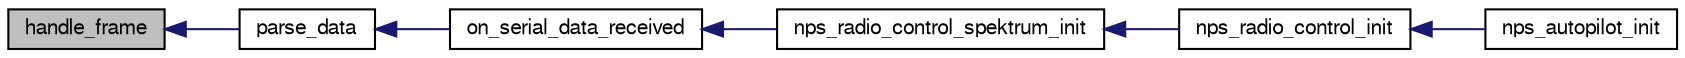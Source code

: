 digraph "handle_frame"
{
  edge [fontname="FreeSans",fontsize="10",labelfontname="FreeSans",labelfontsize="10"];
  node [fontname="FreeSans",fontsize="10",shape=record];
  rankdir="LR";
  Node1 [label="handle_frame",height=0.2,width=0.4,color="black", fillcolor="grey75", style="filled", fontcolor="black"];
  Node1 -> Node2 [dir="back",color="midnightblue",fontsize="10",style="solid",fontname="FreeSans"];
  Node2 [label="parse_data",height=0.2,width=0.4,color="black", fillcolor="white", style="filled",URL="$nps__radio__control__spektrum_8c.html#aa1a478ee9c3837d8cb5aa3a856f81463"];
  Node2 -> Node3 [dir="back",color="midnightblue",fontsize="10",style="solid",fontname="FreeSans"];
  Node3 [label="on_serial_data_received",height=0.2,width=0.4,color="black", fillcolor="white", style="filled",URL="$nps__radio__control__spektrum_8c.html#a96e61646754bf2df198da01db1a0349f"];
  Node3 -> Node4 [dir="back",color="midnightblue",fontsize="10",style="solid",fontname="FreeSans"];
  Node4 [label="nps_radio_control_spektrum_init",height=0.2,width=0.4,color="black", fillcolor="white", style="filled",URL="$nps__radio__control__spektrum_8h.html#a5ef81d6ecf86b47643a0c2f0eae06c6c"];
  Node4 -> Node5 [dir="back",color="midnightblue",fontsize="10",style="solid",fontname="FreeSans"];
  Node5 [label="nps_radio_control_init",height=0.2,width=0.4,color="black", fillcolor="white", style="filled",URL="$nps__radio__control_8h.html#a1028b3dc0a115b1c2cbfbf478d60c1c7"];
  Node5 -> Node6 [dir="back",color="midnightblue",fontsize="10",style="solid",fontname="FreeSans"];
  Node6 [label="nps_autopilot_init",height=0.2,width=0.4,color="black", fillcolor="white", style="filled",URL="$nps__autopilot__fixedwing_8c.html#a3348493e992edd2442581c1d09446b4b"];
}
